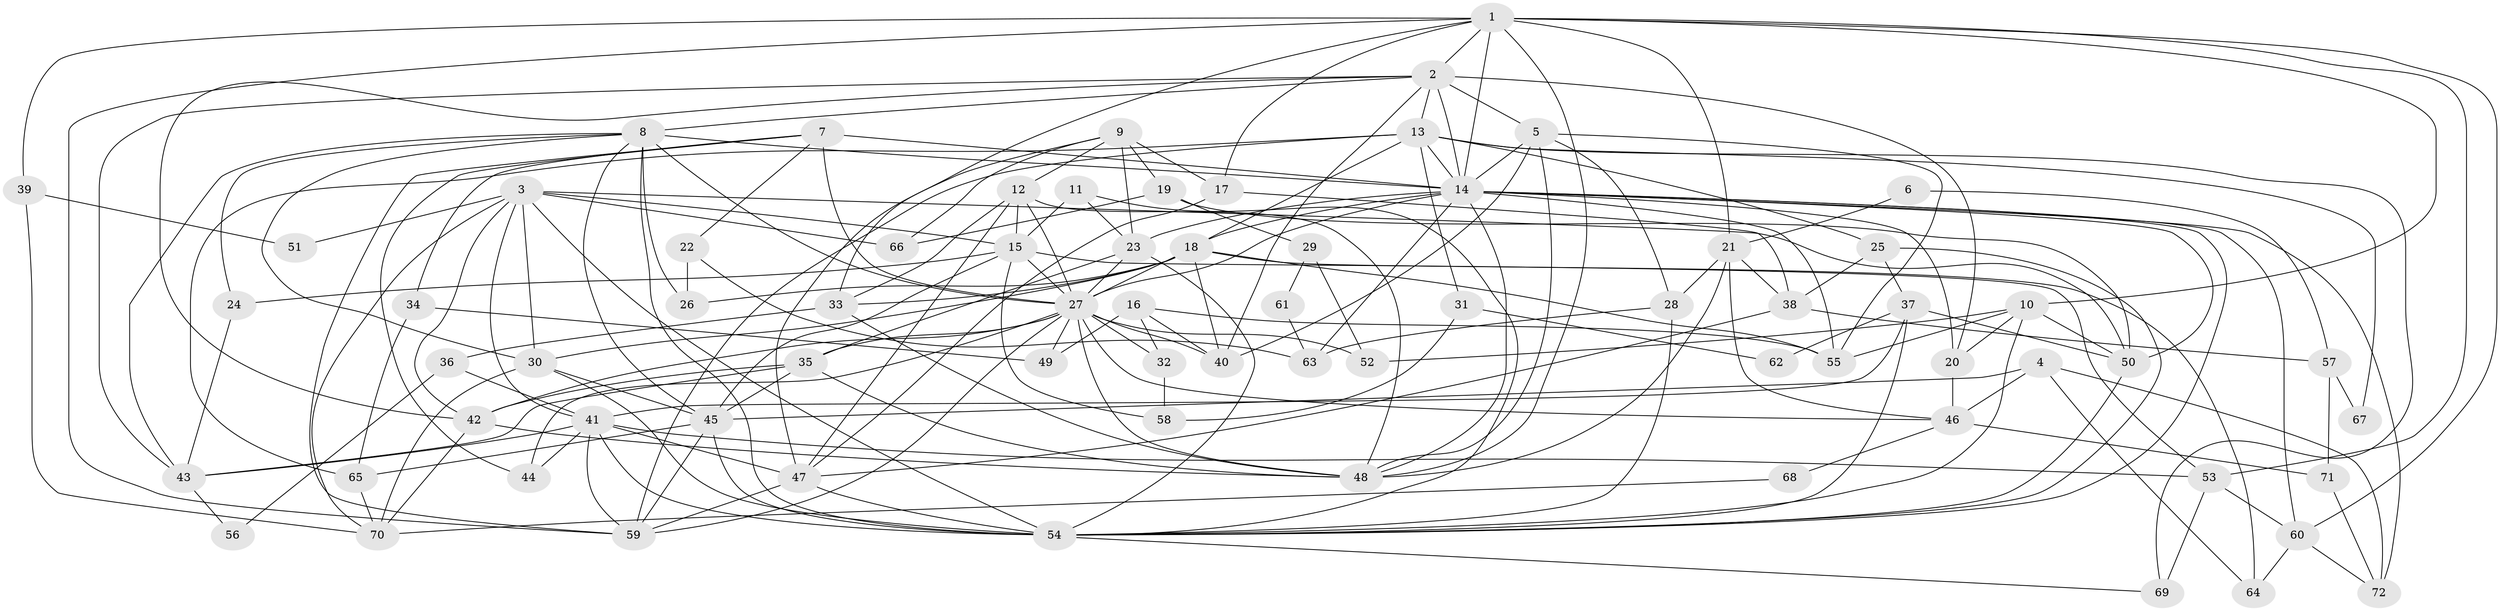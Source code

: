 // original degree distribution, {2: 0.11805555555555555, 3: 0.3055555555555556, 5: 0.1597222222222222, 4: 0.2708333333333333, 6: 0.09027777777777778, 7: 0.034722222222222224, 8: 0.013888888888888888, 10: 0.006944444444444444}
// Generated by graph-tools (version 1.1) at 2025/36/03/09/25 02:36:05]
// undirected, 72 vertices, 192 edges
graph export_dot {
graph [start="1"]
  node [color=gray90,style=filled];
  1;
  2;
  3;
  4;
  5;
  6;
  7;
  8;
  9;
  10;
  11;
  12;
  13;
  14;
  15;
  16;
  17;
  18;
  19;
  20;
  21;
  22;
  23;
  24;
  25;
  26;
  27;
  28;
  29;
  30;
  31;
  32;
  33;
  34;
  35;
  36;
  37;
  38;
  39;
  40;
  41;
  42;
  43;
  44;
  45;
  46;
  47;
  48;
  49;
  50;
  51;
  52;
  53;
  54;
  55;
  56;
  57;
  58;
  59;
  60;
  61;
  62;
  63;
  64;
  65;
  66;
  67;
  68;
  69;
  70;
  71;
  72;
  1 -- 2 [weight=1.0];
  1 -- 10 [weight=1.0];
  1 -- 14 [weight=1.0];
  1 -- 17 [weight=1.0];
  1 -- 21 [weight=1.0];
  1 -- 33 [weight=1.0];
  1 -- 39 [weight=1.0];
  1 -- 48 [weight=1.0];
  1 -- 53 [weight=1.0];
  1 -- 59 [weight=1.0];
  1 -- 60 [weight=1.0];
  2 -- 5 [weight=1.0];
  2 -- 8 [weight=1.0];
  2 -- 13 [weight=1.0];
  2 -- 14 [weight=2.0];
  2 -- 20 [weight=1.0];
  2 -- 40 [weight=1.0];
  2 -- 42 [weight=1.0];
  2 -- 43 [weight=1.0];
  3 -- 15 [weight=1.0];
  3 -- 30 [weight=1.0];
  3 -- 41 [weight=1.0];
  3 -- 42 [weight=1.0];
  3 -- 50 [weight=1.0];
  3 -- 51 [weight=1.0];
  3 -- 54 [weight=1.0];
  3 -- 66 [weight=1.0];
  3 -- 70 [weight=1.0];
  4 -- 45 [weight=1.0];
  4 -- 46 [weight=1.0];
  4 -- 64 [weight=1.0];
  4 -- 72 [weight=1.0];
  5 -- 14 [weight=2.0];
  5 -- 28 [weight=1.0];
  5 -- 40 [weight=2.0];
  5 -- 48 [weight=1.0];
  5 -- 55 [weight=1.0];
  6 -- 21 [weight=1.0];
  6 -- 57 [weight=1.0];
  7 -- 14 [weight=1.0];
  7 -- 22 [weight=1.0];
  7 -- 27 [weight=2.0];
  7 -- 34 [weight=1.0];
  7 -- 44 [weight=1.0];
  7 -- 59 [weight=1.0];
  8 -- 14 [weight=2.0];
  8 -- 24 [weight=1.0];
  8 -- 26 [weight=1.0];
  8 -- 27 [weight=2.0];
  8 -- 30 [weight=1.0];
  8 -- 43 [weight=1.0];
  8 -- 45 [weight=1.0];
  8 -- 54 [weight=1.0];
  9 -- 12 [weight=1.0];
  9 -- 17 [weight=2.0];
  9 -- 19 [weight=1.0];
  9 -- 23 [weight=1.0];
  9 -- 47 [weight=1.0];
  9 -- 66 [weight=1.0];
  10 -- 20 [weight=1.0];
  10 -- 50 [weight=1.0];
  10 -- 52 [weight=1.0];
  10 -- 54 [weight=1.0];
  10 -- 55 [weight=1.0];
  11 -- 15 [weight=1.0];
  11 -- 23 [weight=1.0];
  11 -- 54 [weight=1.0];
  12 -- 15 [weight=1.0];
  12 -- 27 [weight=2.0];
  12 -- 33 [weight=1.0];
  12 -- 47 [weight=2.0];
  12 -- 48 [weight=2.0];
  13 -- 14 [weight=1.0];
  13 -- 18 [weight=2.0];
  13 -- 25 [weight=1.0];
  13 -- 31 [weight=1.0];
  13 -- 59 [weight=1.0];
  13 -- 65 [weight=1.0];
  13 -- 67 [weight=1.0];
  13 -- 69 [weight=1.0];
  14 -- 18 [weight=1.0];
  14 -- 20 [weight=1.0];
  14 -- 23 [weight=1.0];
  14 -- 27 [weight=2.0];
  14 -- 48 [weight=2.0];
  14 -- 50 [weight=1.0];
  14 -- 54 [weight=1.0];
  14 -- 55 [weight=1.0];
  14 -- 60 [weight=1.0];
  14 -- 63 [weight=1.0];
  14 -- 72 [weight=1.0];
  15 -- 24 [weight=2.0];
  15 -- 27 [weight=1.0];
  15 -- 45 [weight=1.0];
  15 -- 53 [weight=1.0];
  15 -- 58 [weight=1.0];
  16 -- 32 [weight=1.0];
  16 -- 40 [weight=1.0];
  16 -- 49 [weight=1.0];
  16 -- 55 [weight=1.0];
  17 -- 38 [weight=1.0];
  17 -- 47 [weight=1.0];
  18 -- 26 [weight=1.0];
  18 -- 27 [weight=1.0];
  18 -- 30 [weight=1.0];
  18 -- 33 [weight=1.0];
  18 -- 40 [weight=1.0];
  18 -- 55 [weight=1.0];
  18 -- 64 [weight=1.0];
  19 -- 29 [weight=1.0];
  19 -- 50 [weight=1.0];
  19 -- 66 [weight=1.0];
  20 -- 46 [weight=1.0];
  21 -- 28 [weight=1.0];
  21 -- 38 [weight=1.0];
  21 -- 46 [weight=1.0];
  21 -- 48 [weight=1.0];
  22 -- 26 [weight=1.0];
  22 -- 63 [weight=1.0];
  23 -- 27 [weight=1.0];
  23 -- 35 [weight=1.0];
  23 -- 54 [weight=1.0];
  24 -- 43 [weight=1.0];
  25 -- 37 [weight=1.0];
  25 -- 38 [weight=1.0];
  25 -- 54 [weight=1.0];
  27 -- 32 [weight=1.0];
  27 -- 35 [weight=1.0];
  27 -- 40 [weight=1.0];
  27 -- 42 [weight=2.0];
  27 -- 44 [weight=1.0];
  27 -- 46 [weight=1.0];
  27 -- 48 [weight=2.0];
  27 -- 49 [weight=1.0];
  27 -- 52 [weight=1.0];
  27 -- 59 [weight=1.0];
  28 -- 54 [weight=1.0];
  28 -- 63 [weight=1.0];
  29 -- 52 [weight=1.0];
  29 -- 61 [weight=1.0];
  30 -- 45 [weight=1.0];
  30 -- 54 [weight=2.0];
  30 -- 70 [weight=1.0];
  31 -- 58 [weight=1.0];
  31 -- 62 [weight=1.0];
  32 -- 58 [weight=1.0];
  33 -- 36 [weight=1.0];
  33 -- 48 [weight=1.0];
  34 -- 49 [weight=1.0];
  34 -- 65 [weight=1.0];
  35 -- 42 [weight=1.0];
  35 -- 43 [weight=1.0];
  35 -- 45 [weight=1.0];
  35 -- 48 [weight=1.0];
  36 -- 41 [weight=1.0];
  36 -- 56 [weight=1.0];
  37 -- 41 [weight=1.0];
  37 -- 50 [weight=1.0];
  37 -- 54 [weight=1.0];
  37 -- 62 [weight=1.0];
  38 -- 47 [weight=1.0];
  38 -- 57 [weight=1.0];
  39 -- 51 [weight=1.0];
  39 -- 70 [weight=1.0];
  41 -- 43 [weight=1.0];
  41 -- 44 [weight=1.0];
  41 -- 47 [weight=1.0];
  41 -- 53 [weight=1.0];
  41 -- 54 [weight=1.0];
  41 -- 59 [weight=1.0];
  42 -- 48 [weight=3.0];
  42 -- 70 [weight=1.0];
  43 -- 56 [weight=1.0];
  45 -- 54 [weight=3.0];
  45 -- 59 [weight=1.0];
  45 -- 65 [weight=1.0];
  46 -- 68 [weight=1.0];
  46 -- 71 [weight=1.0];
  47 -- 54 [weight=1.0];
  47 -- 59 [weight=1.0];
  50 -- 54 [weight=1.0];
  53 -- 60 [weight=1.0];
  53 -- 69 [weight=1.0];
  54 -- 69 [weight=1.0];
  57 -- 67 [weight=1.0];
  57 -- 71 [weight=1.0];
  60 -- 64 [weight=1.0];
  60 -- 72 [weight=1.0];
  61 -- 63 [weight=1.0];
  65 -- 70 [weight=1.0];
  68 -- 70 [weight=1.0];
  71 -- 72 [weight=1.0];
}
